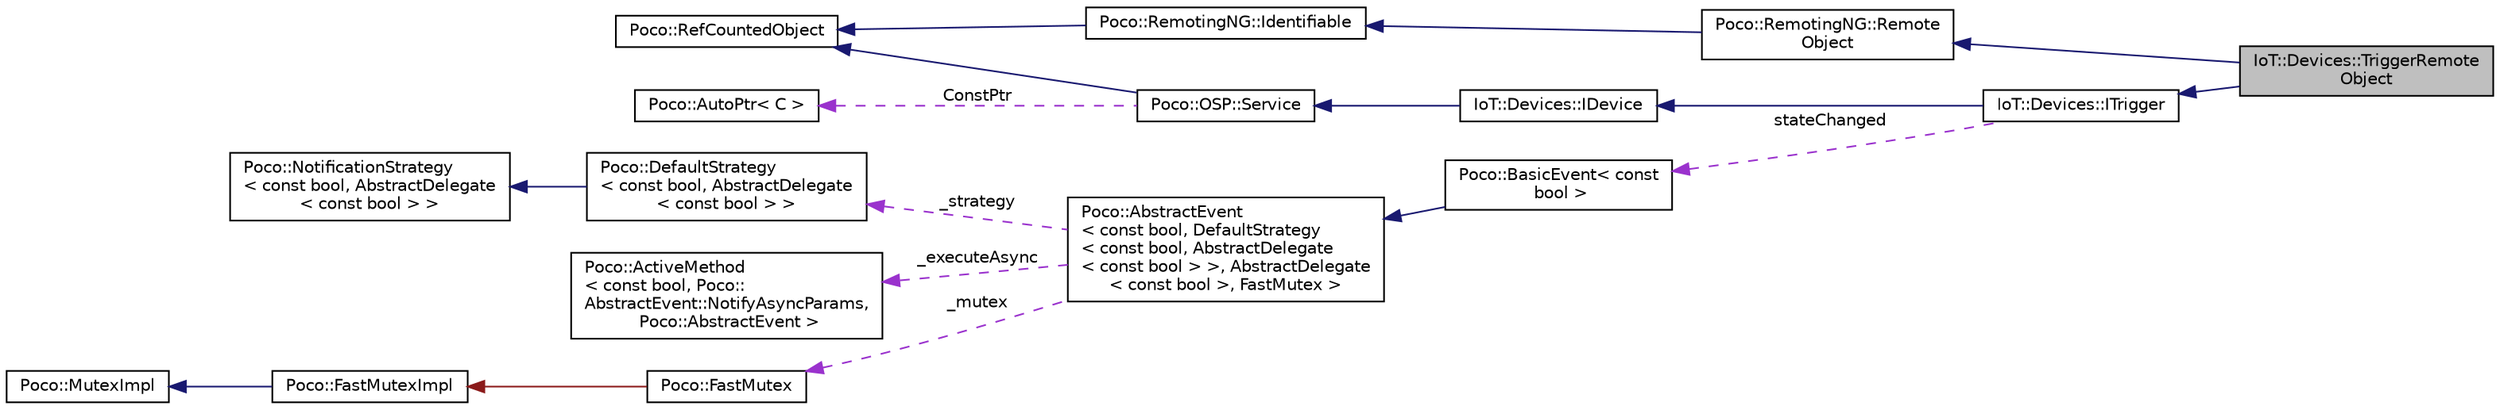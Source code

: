 digraph "IoT::Devices::TriggerRemoteObject"
{
 // LATEX_PDF_SIZE
  edge [fontname="Helvetica",fontsize="10",labelfontname="Helvetica",labelfontsize="10"];
  node [fontname="Helvetica",fontsize="10",shape=record];
  rankdir="LR";
  Node1 [label="IoT::Devices::TriggerRemote\lObject",height=0.2,width=0.4,color="black", fillcolor="grey75", style="filled", fontcolor="black",tooltip=" "];
  Node2 -> Node1 [dir="back",color="midnightblue",fontsize="10",style="solid",fontname="Helvetica"];
  Node2 [label="IoT::Devices::ITrigger",height=0.2,width=0.4,color="black", fillcolor="white", style="filled",URL="$classIoT_1_1Devices_1_1ITrigger.html",tooltip=" "];
  Node3 -> Node2 [dir="back",color="midnightblue",fontsize="10",style="solid",fontname="Helvetica"];
  Node3 [label="IoT::Devices::IDevice",height=0.2,width=0.4,color="black", fillcolor="white", style="filled",URL="$classIoT_1_1Devices_1_1IDevice.html",tooltip=" "];
  Node4 -> Node3 [dir="back",color="midnightblue",fontsize="10",style="solid",fontname="Helvetica"];
  Node4 [label="Poco::OSP::Service",height=0.2,width=0.4,color="black", fillcolor="white", style="filled",URL="$classPoco_1_1OSP_1_1Service.html",tooltip=" "];
  Node5 -> Node4 [dir="back",color="midnightblue",fontsize="10",style="solid",fontname="Helvetica"];
  Node5 [label="Poco::RefCountedObject",height=0.2,width=0.4,color="black", fillcolor="white", style="filled",URL="$classPoco_1_1RefCountedObject.html",tooltip=" "];
  Node6 -> Node4 [dir="back",color="darkorchid3",fontsize="10",style="dashed",label=" ConstPtr" ,fontname="Helvetica"];
  Node6 [label="Poco::AutoPtr\< C \>",height=0.2,width=0.4,color="black", fillcolor="white", style="filled",URL="$classPoco_1_1AutoPtr.html",tooltip=" "];
  Node7 -> Node2 [dir="back",color="darkorchid3",fontsize="10",style="dashed",label=" stateChanged" ,fontname="Helvetica"];
  Node7 [label="Poco::BasicEvent\< const\l bool \>",height=0.2,width=0.4,color="black", fillcolor="white", style="filled",URL="$classPoco_1_1BasicEvent.html",tooltip=" "];
  Node8 -> Node7 [dir="back",color="midnightblue",fontsize="10",style="solid",fontname="Helvetica"];
  Node8 [label="Poco::AbstractEvent\l\< const bool, DefaultStrategy\l\< const bool, AbstractDelegate\l\< const bool \> \>, AbstractDelegate\l\< const bool \>, FastMutex \>",height=0.2,width=0.4,color="black", fillcolor="white", style="filled",URL="$classPoco_1_1AbstractEvent.html",tooltip=" "];
  Node9 -> Node8 [dir="back",color="darkorchid3",fontsize="10",style="dashed",label=" _strategy" ,fontname="Helvetica"];
  Node9 [label="Poco::DefaultStrategy\l\< const bool, AbstractDelegate\l\< const bool \> \>",height=0.2,width=0.4,color="black", fillcolor="white", style="filled",URL="$classPoco_1_1DefaultStrategy.html",tooltip=" "];
  Node10 -> Node9 [dir="back",color="midnightblue",fontsize="10",style="solid",fontname="Helvetica"];
  Node10 [label="Poco::NotificationStrategy\l\< const bool, AbstractDelegate\l\< const bool \> \>",height=0.2,width=0.4,color="black", fillcolor="white", style="filled",URL="$classPoco_1_1NotificationStrategy.html",tooltip=" "];
  Node11 -> Node8 [dir="back",color="darkorchid3",fontsize="10",style="dashed",label=" _executeAsync" ,fontname="Helvetica"];
  Node11 [label="Poco::ActiveMethod\l\< const bool, Poco::\lAbstractEvent::NotifyAsyncParams,\l Poco::AbstractEvent \>",height=0.2,width=0.4,color="black", fillcolor="white", style="filled",URL="$classPoco_1_1ActiveMethod.html",tooltip=" "];
  Node12 -> Node8 [dir="back",color="darkorchid3",fontsize="10",style="dashed",label=" _mutex" ,fontname="Helvetica"];
  Node12 [label="Poco::FastMutex",height=0.2,width=0.4,color="black", fillcolor="white", style="filled",URL="$classPoco_1_1FastMutex.html",tooltip=" "];
  Node13 -> Node12 [dir="back",color="firebrick4",fontsize="10",style="solid",fontname="Helvetica"];
  Node13 [label="Poco::FastMutexImpl",height=0.2,width=0.4,color="black", fillcolor="white", style="filled",URL="$classPoco_1_1FastMutexImpl.html",tooltip=" "];
  Node14 -> Node13 [dir="back",color="midnightblue",fontsize="10",style="solid",fontname="Helvetica"];
  Node14 [label="Poco::MutexImpl",height=0.2,width=0.4,color="black", fillcolor="white", style="filled",URL="$classPoco_1_1MutexImpl.html",tooltip=" "];
  Node15 -> Node1 [dir="back",color="midnightblue",fontsize="10",style="solid",fontname="Helvetica"];
  Node15 [label="Poco::RemotingNG::Remote\lObject",height=0.2,width=0.4,color="black", fillcolor="white", style="filled",URL="$classPoco_1_1RemotingNG_1_1RemoteObject.html",tooltip=" "];
  Node16 -> Node15 [dir="back",color="midnightblue",fontsize="10",style="solid",fontname="Helvetica"];
  Node16 [label="Poco::RemotingNG::Identifiable",height=0.2,width=0.4,color="black", fillcolor="white", style="filled",URL="$classPoco_1_1RemotingNG_1_1Identifiable.html",tooltip=" "];
  Node5 -> Node16 [dir="back",color="midnightblue",fontsize="10",style="solid",fontname="Helvetica"];
}
